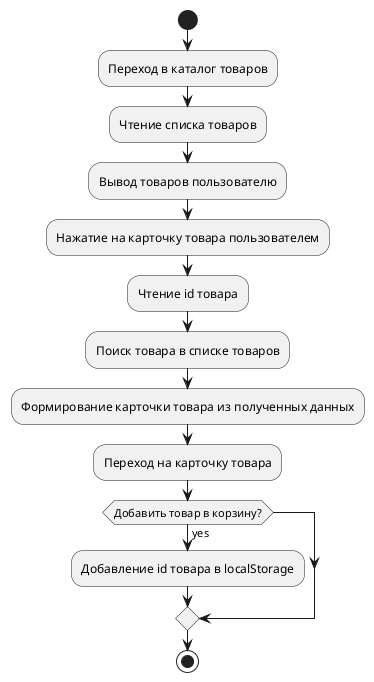 @startuml
'https://plantuml.com/activity-diagram-beta

start
:Переход в каталог товаров;
:Чтение списка товаров;
:Вывод товаров пользователю;
:Нажатие на карточку товара пользователем;
:Чтение id товара;
:Поиск товара в списке товаров;
:Формирование карточки товара из полученных данных;
:Переход на карточку товара;
if (Добавить товар в корзину?) is (yes) then
  :Добавление id товара в localStorage;
endif

stop
@enduml
